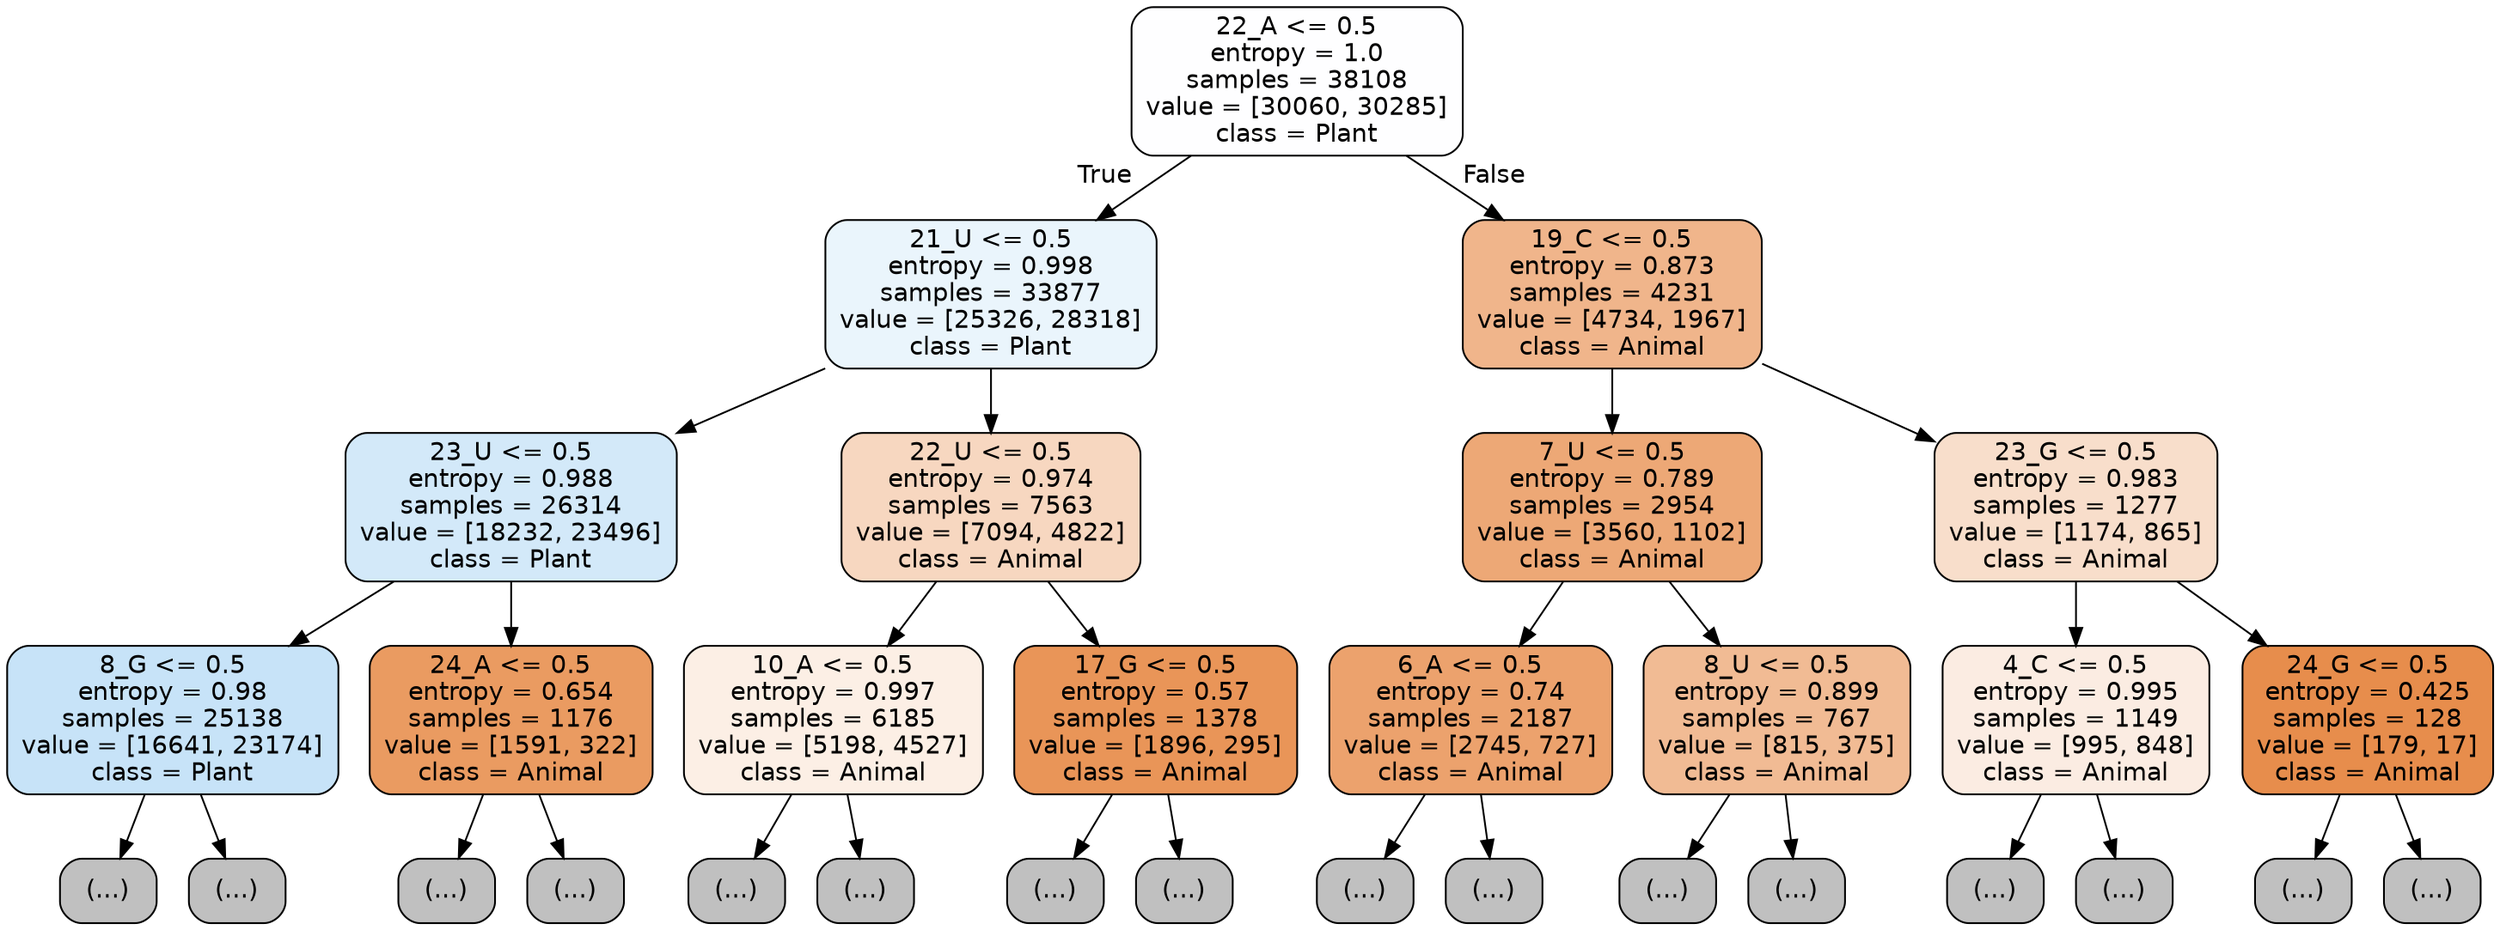 digraph Tree {
node [shape=box, style="filled, rounded", color="black", fontname="helvetica"] ;
edge [fontname="helvetica"] ;
0 [label="22_A <= 0.5\nentropy = 1.0\nsamples = 38108\nvalue = [30060, 30285]\nclass = Plant", fillcolor="#fefeff"] ;
1 [label="21_U <= 0.5\nentropy = 0.998\nsamples = 33877\nvalue = [25326, 28318]\nclass = Plant", fillcolor="#eaf5fc"] ;
0 -> 1 [labeldistance=2.5, labelangle=45, headlabel="True"] ;
2 [label="23_U <= 0.5\nentropy = 0.988\nsamples = 26314\nvalue = [18232, 23496]\nclass = Plant", fillcolor="#d3e9f9"] ;
1 -> 2 ;
3 [label="8_G <= 0.5\nentropy = 0.98\nsamples = 25138\nvalue = [16641, 23174]\nclass = Plant", fillcolor="#c7e3f8"] ;
2 -> 3 ;
4 [label="(...)", fillcolor="#C0C0C0"] ;
3 -> 4 ;
8357 [label="(...)", fillcolor="#C0C0C0"] ;
3 -> 8357 ;
11404 [label="24_A <= 0.5\nentropy = 0.654\nsamples = 1176\nvalue = [1591, 322]\nclass = Animal", fillcolor="#ea9b61"] ;
2 -> 11404 ;
11405 [label="(...)", fillcolor="#C0C0C0"] ;
11404 -> 11405 ;
11800 [label="(...)", fillcolor="#C0C0C0"] ;
11404 -> 11800 ;
11837 [label="22_U <= 0.5\nentropy = 0.974\nsamples = 7563\nvalue = [7094, 4822]\nclass = Animal", fillcolor="#f7d7c0"] ;
1 -> 11837 ;
11838 [label="10_A <= 0.5\nentropy = 0.997\nsamples = 6185\nvalue = [5198, 4527]\nclass = Animal", fillcolor="#fcefe5"] ;
11837 -> 11838 ;
11839 [label="(...)", fillcolor="#C0C0C0"] ;
11838 -> 11839 ;
13870 [label="(...)", fillcolor="#C0C0C0"] ;
11838 -> 13870 ;
14611 [label="17_G <= 0.5\nentropy = 0.57\nsamples = 1378\nvalue = [1896, 295]\nclass = Animal", fillcolor="#e99558"] ;
11837 -> 14611 ;
14612 [label="(...)", fillcolor="#C0C0C0"] ;
14611 -> 14612 ;
15001 [label="(...)", fillcolor="#C0C0C0"] ;
14611 -> 15001 ;
15166 [label="19_C <= 0.5\nentropy = 0.873\nsamples = 4231\nvalue = [4734, 1967]\nclass = Animal", fillcolor="#f0b58b"] ;
0 -> 15166 [labeldistance=2.5, labelangle=-45, headlabel="False"] ;
15167 [label="7_U <= 0.5\nentropy = 0.789\nsamples = 2954\nvalue = [3560, 1102]\nclass = Animal", fillcolor="#eda876"] ;
15166 -> 15167 ;
15168 [label="6_A <= 0.5\nentropy = 0.74\nsamples = 2187\nvalue = [2745, 727]\nclass = Animal", fillcolor="#eca26d"] ;
15167 -> 15168 ;
15169 [label="(...)", fillcolor="#C0C0C0"] ;
15168 -> 15169 ;
15924 [label="(...)", fillcolor="#C0C0C0"] ;
15168 -> 15924 ;
16165 [label="8_U <= 0.5\nentropy = 0.899\nsamples = 767\nvalue = [815, 375]\nclass = Animal", fillcolor="#f1bb94"] ;
15167 -> 16165 ;
16166 [label="(...)", fillcolor="#C0C0C0"] ;
16165 -> 16166 ;
16465 [label="(...)", fillcolor="#C0C0C0"] ;
16165 -> 16465 ;
16584 [label="23_G <= 0.5\nentropy = 0.983\nsamples = 1277\nvalue = [1174, 865]\nclass = Animal", fillcolor="#f8decb"] ;
15166 -> 16584 ;
16585 [label="4_C <= 0.5\nentropy = 0.995\nsamples = 1149\nvalue = [995, 848]\nclass = Animal", fillcolor="#fbece2"] ;
16584 -> 16585 ;
16586 [label="(...)", fillcolor="#C0C0C0"] ;
16585 -> 16586 ;
16967 [label="(...)", fillcolor="#C0C0C0"] ;
16585 -> 16967 ;
17122 [label="24_G <= 0.5\nentropy = 0.425\nsamples = 128\nvalue = [179, 17]\nclass = Animal", fillcolor="#e78d4c"] ;
16584 -> 17122 ;
17123 [label="(...)", fillcolor="#C0C0C0"] ;
17122 -> 17123 ;
17158 [label="(...)", fillcolor="#C0C0C0"] ;
17122 -> 17158 ;
}